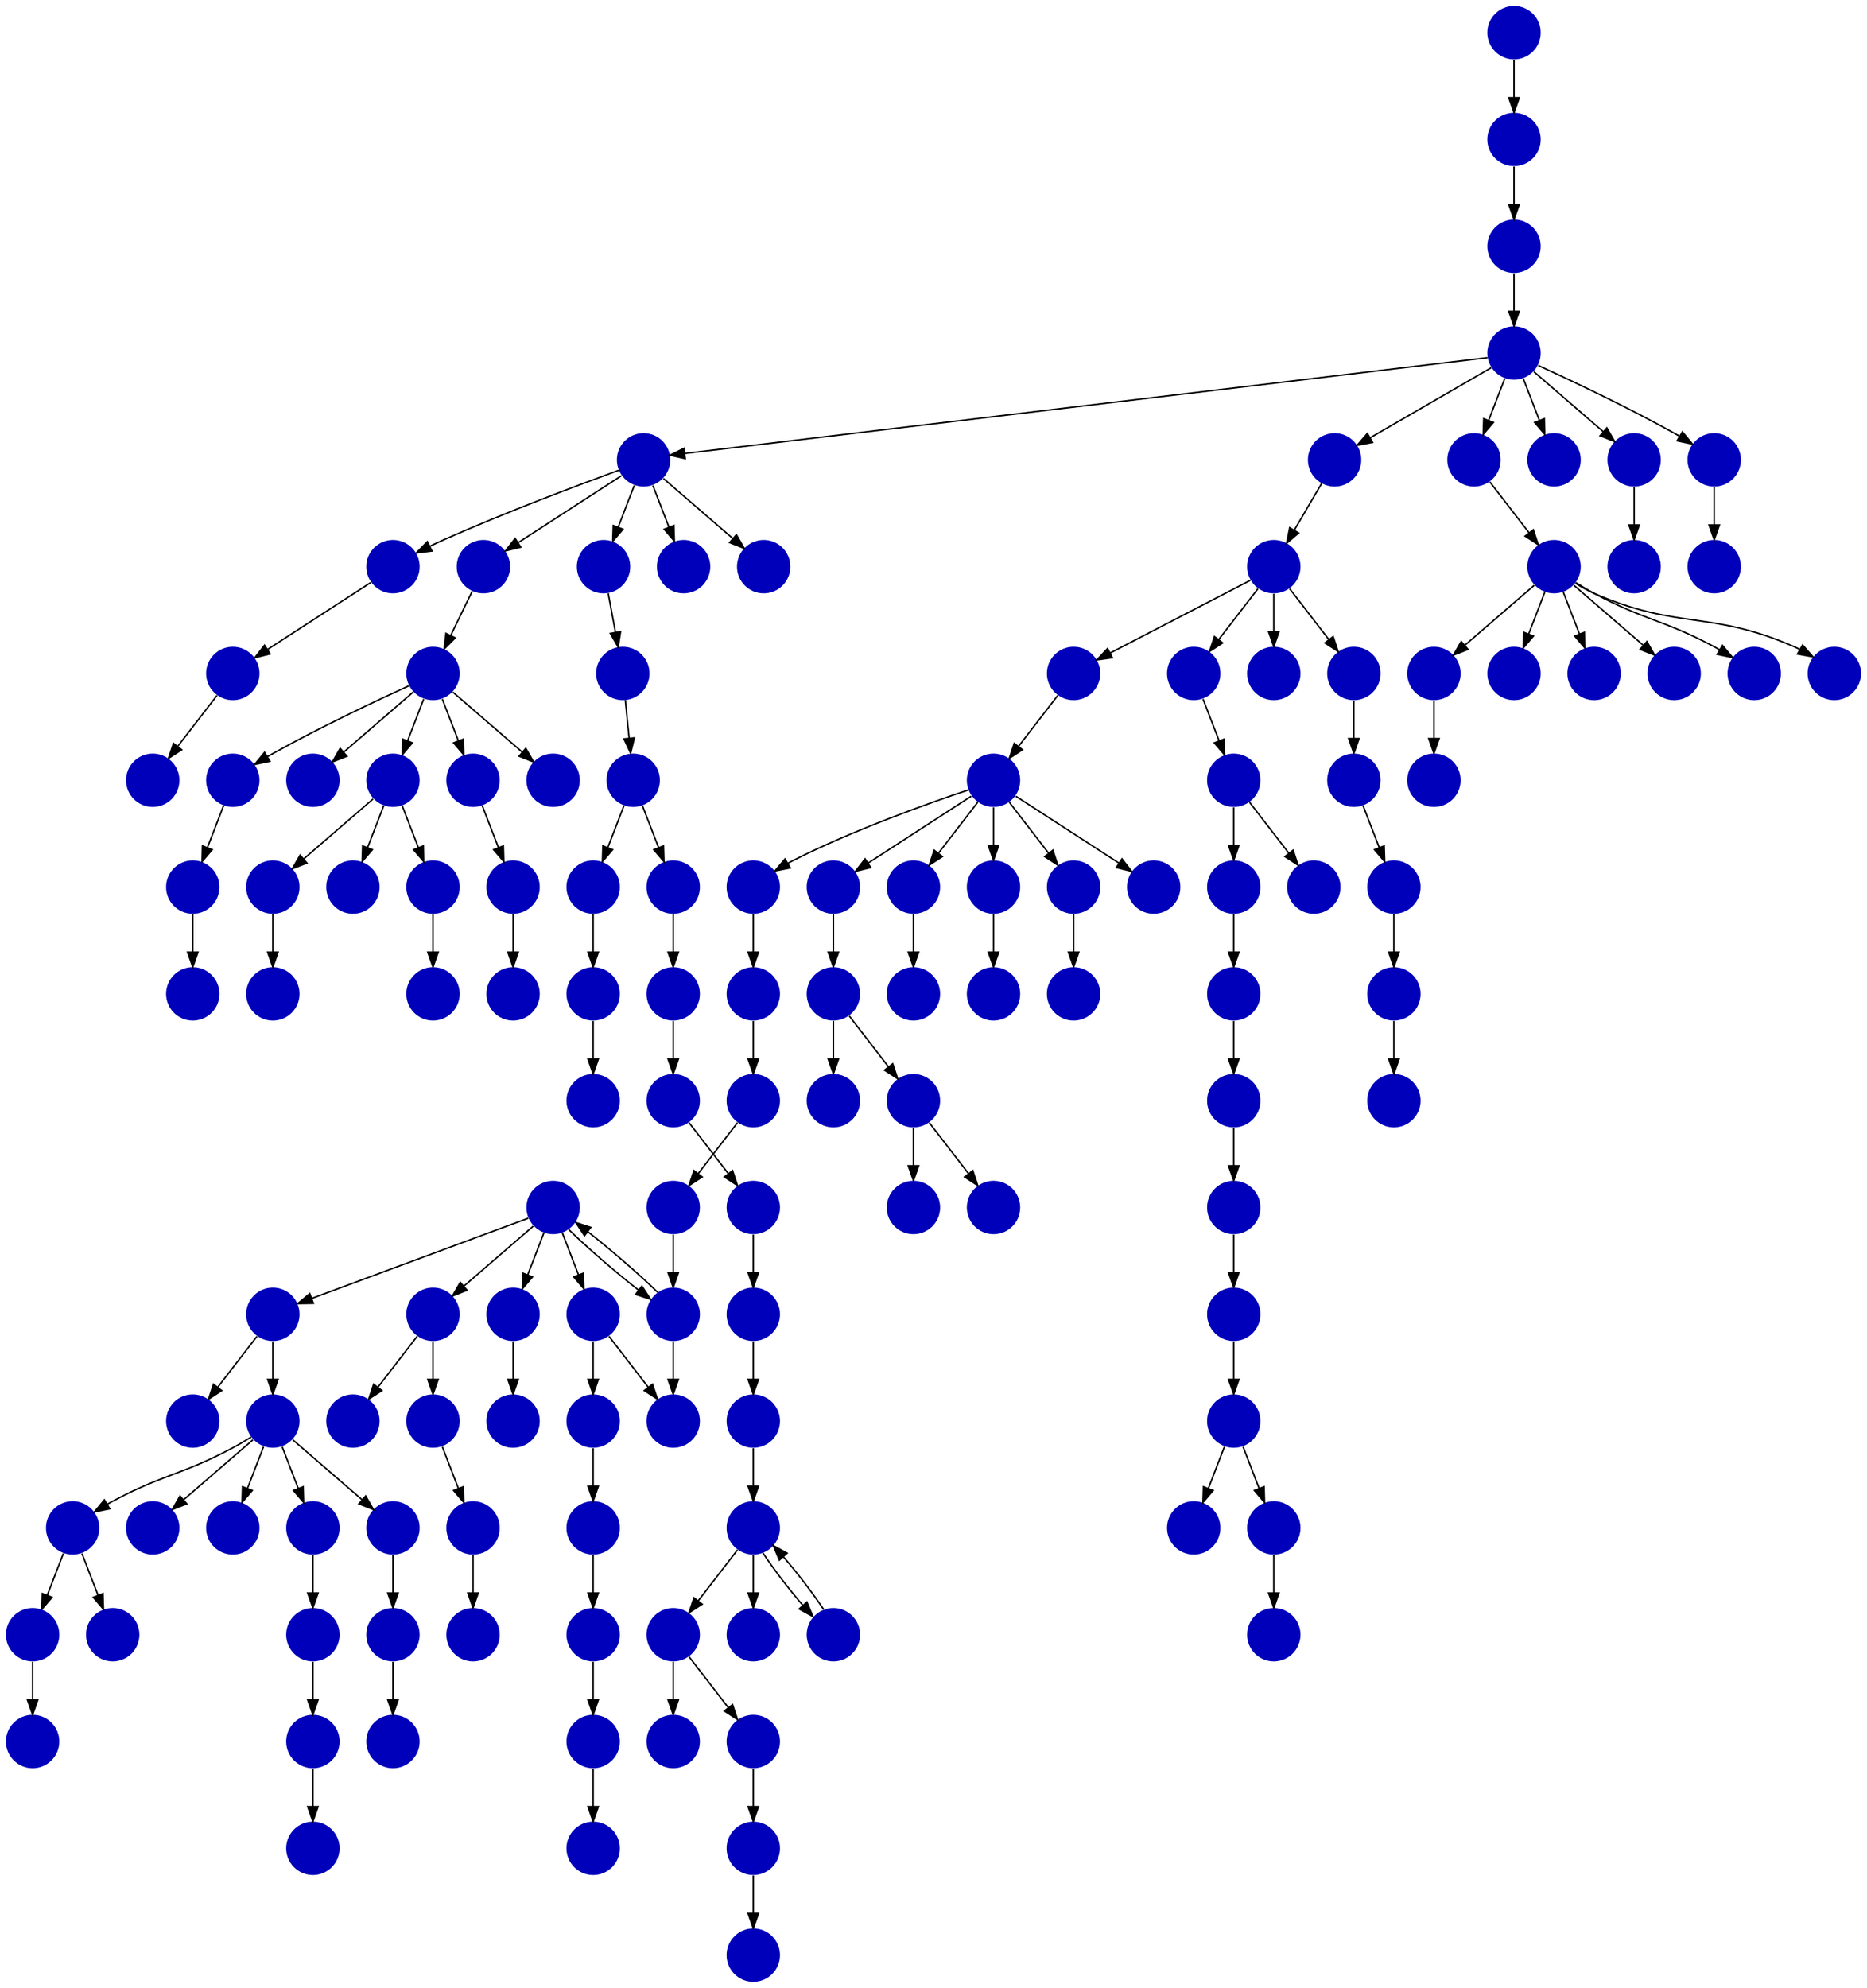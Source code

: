 digraph{
0 [tooltip = "C", penwidth = 0, style = filled, fillcolor = "#0000bb", shape = circle, label = ""]
1 [tooltip = "C", penwidth = 0, style = filled, fillcolor = "#0000bb", shape = circle, label = ""]
2 [tooltip = "C", penwidth = 0, style = filled, fillcolor = "#0000bb", shape = circle, label = ""]
3 [tooltip = "C", penwidth = 0, style = filled, fillcolor = "#0000bb", shape = circle, label = ""]
4 [tooltip = "C", penwidth = 0, style = filled, fillcolor = "#0000bb", shape = circle, label = ""]
5 [tooltip = "C", penwidth = 0, style = filled, fillcolor = "#0000bb", shape = circle, label = ""]
6 [tooltip = "C", penwidth = 0, style = filled, fillcolor = "#0000bb", shape = circle, label = ""]
7 [tooltip = "C", penwidth = 0, style = filled, fillcolor = "#0000bb", shape = circle, label = ""]
8 [tooltip = "C", penwidth = 0, style = filled, fillcolor = "#0000bb", shape = circle, label = ""]
9 [tooltip = "C", penwidth = 0, style = filled, fillcolor = "#0000bb", shape = circle, label = ""]
10 [tooltip = "C", penwidth = 0, style = filled, fillcolor = "#0000bb", shape = circle, label = ""]
11 [tooltip = "C", penwidth = 0, style = filled, fillcolor = "#0000bb", shape = circle, label = ""]
12 [tooltip = "C", penwidth = 0, style = filled, fillcolor = "#0000bb", shape = circle, label = ""]
13 [tooltip = "C", penwidth = 0, style = filled, fillcolor = "#0000bb", shape = circle, label = ""]
14 [tooltip = "C", penwidth = 0, style = filled, fillcolor = "#0000bb", shape = circle, label = ""]
15 [tooltip = "C", penwidth = 0, style = filled, fillcolor = "#0000bb", shape = circle, label = ""]
16 [tooltip = "C", penwidth = 0, style = filled, fillcolor = "#0000bb", shape = circle, label = ""]
17 [tooltip = "C", penwidth = 0, style = filled, fillcolor = "#0000bb", shape = circle, label = ""]
18 [tooltip = "C", penwidth = 0, style = filled, fillcolor = "#0000bb", shape = circle, label = ""]
19 [tooltip = "C", penwidth = 0, style = filled, fillcolor = "#0000bb", shape = circle, label = ""]
20 [tooltip = "C", penwidth = 0, style = filled, fillcolor = "#0000bb", shape = circle, label = ""]
21 [tooltip = "C", penwidth = 0, style = filled, fillcolor = "#0000bb", shape = circle, label = ""]
22 [tooltip = "C", penwidth = 0, style = filled, fillcolor = "#0000bb", shape = circle, label = ""]
23 [tooltip = "C", penwidth = 0, style = filled, fillcolor = "#0000bb", shape = circle, label = ""]
24 [tooltip = "C", penwidth = 0, style = filled, fillcolor = "#0000bb", shape = circle, label = ""]
25 [tooltip = "C", penwidth = 0, style = filled, fillcolor = "#0000bb", shape = circle, label = ""]
26 [tooltip = "C", penwidth = 0, style = filled, fillcolor = "#0000bb", shape = circle, label = ""]
27 [tooltip = "C", penwidth = 0, style = filled, fillcolor = "#0000bb", shape = circle, label = ""]
28 [tooltip = "C", penwidth = 0, style = filled, fillcolor = "#0000bb", shape = circle, label = ""]
29 [tooltip = "C", penwidth = 0, style = filled, fillcolor = "#0000bb", shape = circle, label = ""]
30 [tooltip = "C", penwidth = 0, style = filled, fillcolor = "#0000bb", shape = circle, label = ""]
31 [tooltip = "C", penwidth = 0, style = filled, fillcolor = "#0000bb", shape = circle, label = ""]
32 [tooltip = "C", penwidth = 0, style = filled, fillcolor = "#0000bb", shape = circle, label = ""]
33 [tooltip = "C", penwidth = 0, style = filled, fillcolor = "#0000bb", shape = circle, label = ""]
34 [tooltip = "C", penwidth = 0, style = filled, fillcolor = "#0000bb", shape = circle, label = ""]
35 [tooltip = "C", penwidth = 0, style = filled, fillcolor = "#0000bb", shape = circle, label = ""]
36 [tooltip = "C", penwidth = 0, style = filled, fillcolor = "#0000bb", shape = circle, label = ""]
37 [tooltip = "C", penwidth = 0, style = filled, fillcolor = "#0000bb", shape = circle, label = ""]
38 [tooltip = "C", penwidth = 0, style = filled, fillcolor = "#0000bb", shape = circle, label = ""]
39 [tooltip = "C", penwidth = 0, style = filled, fillcolor = "#0000bb", shape = circle, label = ""]
40 [tooltip = "C", penwidth = 0, style = filled, fillcolor = "#0000bb", shape = circle, label = ""]
41 [tooltip = "C", penwidth = 0, style = filled, fillcolor = "#0000bb", shape = circle, label = ""]
42 [tooltip = "C", penwidth = 0, style = filled, fillcolor = "#0000bb", shape = circle, label = ""]
43 [tooltip = "C", penwidth = 0, style = filled, fillcolor = "#0000bb", shape = circle, label = ""]
44 [tooltip = "C", penwidth = 0, style = filled, fillcolor = "#0000bb", shape = circle, label = ""]
45 [tooltip = "C", penwidth = 0, style = filled, fillcolor = "#0000bb", shape = circle, label = ""]
46 [tooltip = "C", penwidth = 0, style = filled, fillcolor = "#0000bb", shape = circle, label = ""]
47 [tooltip = "C", penwidth = 0, style = filled, fillcolor = "#0000bb", shape = circle, label = ""]
48 [tooltip = "C", penwidth = 0, style = filled, fillcolor = "#0000bb", shape = circle, label = ""]
49 [tooltip = "C", penwidth = 0, style = filled, fillcolor = "#0000bb", shape = circle, label = ""]
50 [tooltip = "C", penwidth = 0, style = filled, fillcolor = "#0000bb", shape = circle, label = ""]
51 [tooltip = "C", penwidth = 0, style = filled, fillcolor = "#0000bb", shape = circle, label = ""]
52 [tooltip = "C", penwidth = 0, style = filled, fillcolor = "#0000bb", shape = circle, label = ""]
53 [tooltip = "C", penwidth = 0, style = filled, fillcolor = "#0000bb", shape = circle, label = ""]
54 [tooltip = "C", penwidth = 0, style = filled, fillcolor = "#0000bb", shape = circle, label = ""]
55 [tooltip = "C", penwidth = 0, style = filled, fillcolor = "#0000bb", shape = circle, label = ""]
56 [tooltip = "C", penwidth = 0, style = filled, fillcolor = "#0000bb", shape = circle, label = ""]
57 [tooltip = "C", penwidth = 0, style = filled, fillcolor = "#0000bb", shape = circle, label = ""]
58 [tooltip = "C", penwidth = 0, style = filled, fillcolor = "#0000bb", shape = circle, label = ""]
59 [tooltip = "C", penwidth = 0, style = filled, fillcolor = "#0000bb", shape = circle, label = ""]
60 [tooltip = "C", penwidth = 0, style = filled, fillcolor = "#0000bb", shape = circle, label = ""]
61 [tooltip = "C", penwidth = 0, style = filled, fillcolor = "#0000bb", shape = circle, label = ""]
62 [tooltip = "C", penwidth = 0, style = filled, fillcolor = "#0000bb", shape = circle, label = ""]
63 [tooltip = "C", penwidth = 0, style = filled, fillcolor = "#0000bb", shape = circle, label = ""]
64 [tooltip = "C", penwidth = 0, style = filled, fillcolor = "#0000bb", shape = circle, label = ""]
65 [tooltip = "C", penwidth = 0, style = filled, fillcolor = "#0000bb", shape = circle, label = ""]
66 [tooltip = "C", penwidth = 0, style = filled, fillcolor = "#0000bb", shape = circle, label = ""]
67 [tooltip = "C", penwidth = 0, style = filled, fillcolor = "#0000bb", shape = circle, label = ""]
68 [tooltip = "C", penwidth = 0, style = filled, fillcolor = "#0000bb", shape = circle, label = ""]
69 [tooltip = "C", penwidth = 0, style = filled, fillcolor = "#0000bb", shape = circle, label = ""]
70 [tooltip = "C", penwidth = 0, style = filled, fillcolor = "#0000bb", shape = circle, label = ""]
71 [tooltip = "C", penwidth = 0, style = filled, fillcolor = "#0000bb", shape = circle, label = ""]
72 [tooltip = "C", penwidth = 0, style = filled, fillcolor = "#0000bb", shape = circle, label = ""]
73 [tooltip = "C", penwidth = 0, style = filled, fillcolor = "#0000bb", shape = circle, label = ""]
74 [tooltip = "C", penwidth = 0, style = filled, fillcolor = "#0000bb", shape = circle, label = ""]
75 [tooltip = "C", penwidth = 0, style = filled, fillcolor = "#0000bb", shape = circle, label = ""]
76 [tooltip = "C", penwidth = 0, style = filled, fillcolor = "#0000bb", shape = circle, label = ""]
77 [tooltip = "C", penwidth = 0, style = filled, fillcolor = "#0000bb", shape = circle, label = ""]
78 [tooltip = "C", penwidth = 0, style = filled, fillcolor = "#0000bb", shape = circle, label = ""]
79 [tooltip = "C", penwidth = 0, style = filled, fillcolor = "#0000bb", shape = circle, label = ""]
80 [tooltip = "C", penwidth = 0, style = filled, fillcolor = "#0000bb", shape = circle, label = ""]
81 [tooltip = "C", penwidth = 0, style = filled, fillcolor = "#0000bb", shape = circle, label = ""]
82 [tooltip = "C", penwidth = 0, style = filled, fillcolor = "#0000bb", shape = circle, label = ""]
83 [tooltip = "C", penwidth = 0, style = filled, fillcolor = "#0000bb", shape = circle, label = ""]
84 [tooltip = "C", penwidth = 0, style = filled, fillcolor = "#0000bb", shape = circle, label = ""]
85 [tooltip = "C", penwidth = 0, style = filled, fillcolor = "#0000bb", shape = circle, label = ""]
86 [tooltip = "C", penwidth = 0, style = filled, fillcolor = "#0000bb", shape = circle, label = ""]
87 [tooltip = "C", penwidth = 0, style = filled, fillcolor = "#0000bb", shape = circle, label = ""]
88 [tooltip = "C", penwidth = 0, style = filled, fillcolor = "#0000bb", shape = circle, label = ""]
89 [tooltip = "C", penwidth = 0, style = filled, fillcolor = "#0000bb", shape = circle, label = ""]
90 [tooltip = "C", penwidth = 0, style = filled, fillcolor = "#0000bb", shape = circle, label = ""]
91 [tooltip = "C", penwidth = 0, style = filled, fillcolor = "#0000bb", shape = circle, label = ""]
92 [tooltip = "C", penwidth = 0, style = filled, fillcolor = "#0000bb", shape = circle, label = ""]
93 [tooltip = "C", penwidth = 0, style = filled, fillcolor = "#0000bb", shape = circle, label = ""]
94 [tooltip = "C", penwidth = 0, style = filled, fillcolor = "#0000bb", shape = circle, label = ""]
95 [tooltip = "C", penwidth = 0, style = filled, fillcolor = "#0000bb", shape = circle, label = ""]
96 [tooltip = "C", penwidth = 0, style = filled, fillcolor = "#0000bb", shape = circle, label = ""]
97 [tooltip = "C", penwidth = 0, style = filled, fillcolor = "#0000bb", shape = circle, label = ""]
98 [tooltip = "C", penwidth = 0, style = filled, fillcolor = "#0000bb", shape = circle, label = ""]
99 [tooltip = "C", penwidth = 0, style = filled, fillcolor = "#0000bb", shape = circle, label = ""]
100 [tooltip = "C", penwidth = 0, style = filled, fillcolor = "#0000bb", shape = circle, label = ""]
101 [tooltip = "C", penwidth = 0, style = filled, fillcolor = "#0000bb", shape = circle, label = ""]
102 [tooltip = "C", penwidth = 0, style = filled, fillcolor = "#0000bb", shape = circle, label = ""]
103 [tooltip = "C", penwidth = 0, style = filled, fillcolor = "#0000bb", shape = circle, label = ""]
104 [tooltip = "C", penwidth = 0, style = filled, fillcolor = "#0000bb", shape = circle, label = ""]
105 [tooltip = "C", penwidth = 0, style = filled, fillcolor = "#0000bb", shape = circle, label = ""]
106 [tooltip = "C", penwidth = 0, style = filled, fillcolor = "#0000bb", shape = circle, label = ""]
107 [tooltip = "C", penwidth = 0, style = filled, fillcolor = "#0000bb", shape = circle, label = ""]
108 [tooltip = "C", penwidth = 0, style = filled, fillcolor = "#0000bb", shape = circle, label = ""]
109 [tooltip = "C", penwidth = 0, style = filled, fillcolor = "#0000bb", shape = circle, label = ""]
110 [tooltip = "C", penwidth = 0, style = filled, fillcolor = "#0000bb", shape = circle, label = ""]
111 [tooltip = "C", penwidth = 0, style = filled, fillcolor = "#0000bb", shape = circle, label = ""]
112 [tooltip = "C", penwidth = 0, style = filled, fillcolor = "#0000bb", shape = circle, label = ""]
113 [tooltip = "C", penwidth = 0, style = filled, fillcolor = "#0000bb", shape = circle, label = ""]
114 [tooltip = "C", penwidth = 0, style = filled, fillcolor = "#0000bb", shape = circle, label = ""]
115 [tooltip = "C", penwidth = 0, style = filled, fillcolor = "#0000bb", shape = circle, label = ""]
116 [tooltip = "C", penwidth = 0, style = filled, fillcolor = "#0000bb", shape = circle, label = ""]
117 [tooltip = "C", penwidth = 0, style = filled, fillcolor = "#0000bb", shape = circle, label = ""]
118 [tooltip = "C", penwidth = 0, style = filled, fillcolor = "#0000bb", shape = circle, label = ""]
119 [tooltip = "C", penwidth = 0, style = filled, fillcolor = "#0000bb", shape = circle, label = ""]
120 [tooltip = "C", penwidth = 0, style = filled, fillcolor = "#0000bb", shape = circle, label = ""]
121 [tooltip = "C", penwidth = 0, style = filled, fillcolor = "#0000bb", shape = circle, label = ""]
122 [tooltip = "C", penwidth = 0, style = filled, fillcolor = "#0000bb", shape = circle, label = ""]
123 [tooltip = "C", penwidth = 0, style = filled, fillcolor = "#0000bb", shape = circle, label = ""]
124 [tooltip = "C", penwidth = 0, style = filled, fillcolor = "#0000bb", shape = circle, label = ""]
125 [tooltip = "C", penwidth = 0, style = filled, fillcolor = "#0000bb", shape = circle, label = ""]
126 [tooltip = "C", penwidth = 0, style = filled, fillcolor = "#0000bb", shape = circle, label = ""]
127 [tooltip = "C", penwidth = 0, style = filled, fillcolor = "#0000bb", shape = circle, label = ""]
128 [tooltip = "C", penwidth = 0, style = filled, fillcolor = "#0000bb", shape = circle, label = ""]
129 [tooltip = "C", penwidth = 0, style = filled, fillcolor = "#0000bb", shape = circle, label = ""]
130 [tooltip = "C", penwidth = 0, style = filled, fillcolor = "#0000bb", shape = circle, label = ""]
68 -> 61
0 -> 24
76 -> 91
129 -> 26
75 -> 124
82 -> 101
53 -> 100
0 -> 10
128 -> 105
36 -> 34
118 -> 65
13 -> 45
53 -> 64
110 -> 108
79 -> 63
24 -> 14
81 -> 88
53 -> 103
9 -> 14
13 -> 35
18 -> 46
13 -> 48
85 -> 68
114 -> 11
0 -> 1
65 -> 99
68 -> 70
88 -> 80
2 -> 37
65 -> 116
103 -> 73
112 -> 40
106 -> 107
51 -> 16
48 -> 8
45 -> 5
50 -> 7
63 -> 86
28 -> 12
68 -> 97
55 -> 102
72 -> 57
87 -> 94
101 -> 95
63 -> 114
42 -> 6
41 -> 22
52 -> 74
100 -> 55
13 -> 29
12 -> 41
52 -> 112
97 -> 56
111 -> 109
65 -> 53
53 -> 129
0 -> 18
99 -> 62
55 -> 52
52 -> 92
92 -> 67
106 -> 125
77 -> 54
127 -> 75
108 -> 111
19 -> 38
126 -> 78
68 -> 123
94 -> 118
15 -> 28
47 -> 43
65 -> 72
25 -> 20
55 -> 76
22 -> 130
26 -> 19
68 -> 71
91 -> 59
57 -> 83
13 -> 50
44 -> 33
95 -> 96
6 -> 36
3 -> 121
5 -> 106
130 -> 75
5 -> 49
102 -> 128
73 -> 98
16 -> 120
55 -> 69
96 -> 79
1 -> 23
75 -> 127
38 -> 25
54 -> 82
2 -> 3
78 -> 84
57 -> 113
104 -> 89
89 -> 81
0 -> 9
68 -> 115
2 -> 4
110 -> 93
65 -> 85
54 -> 66
2 -> 51
65 -> 90
53 -> 60
19 -> 15
55 -> 58
57 -> 104
24 -> 0
31 -> 32
1 -> 2
116 -> 117
9 -> 47
30 -> 17
46 -> 44
10 -> 27
75 -> 110
113 -> 13
2 -> 126
43 -> 31
29 -> 21
3 -> 30
18 -> 39
57 -> 77
32 -> 122
120 -> 119
34 -> 24
13 -> 42
}